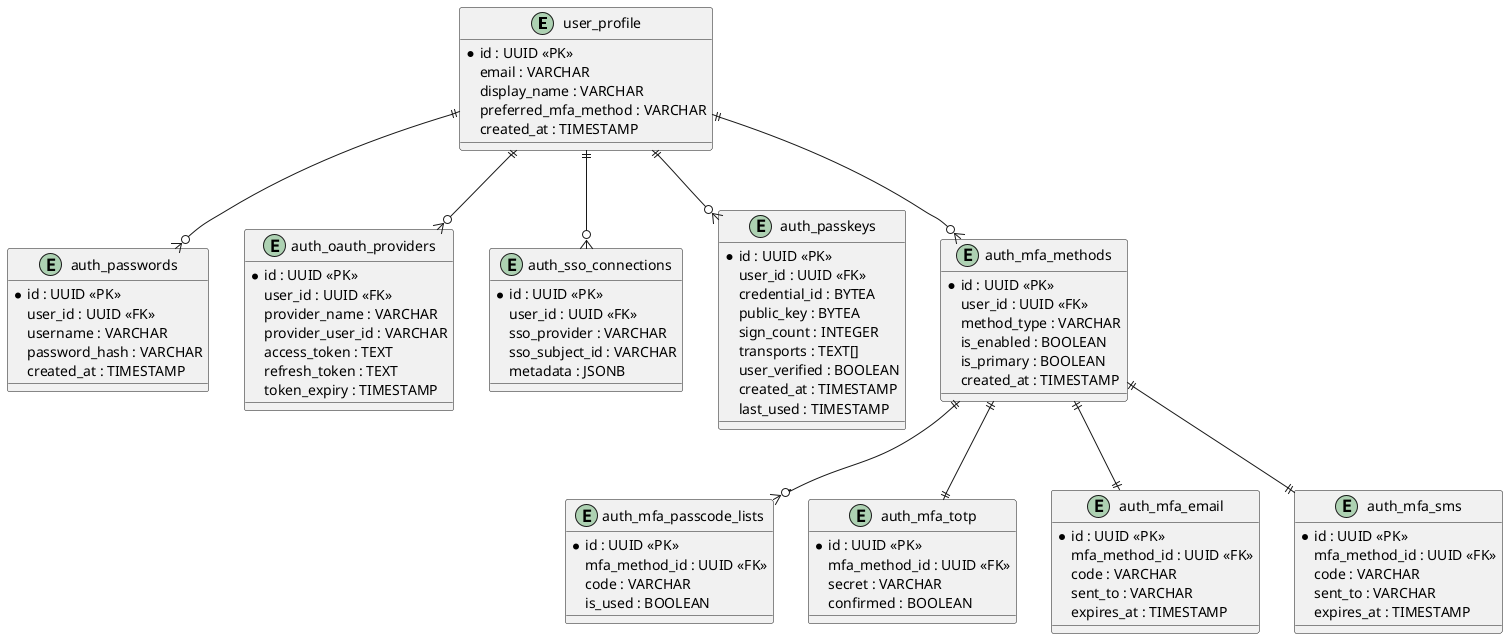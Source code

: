 @startuml DaysaveV1_Flexible_Auth
entity "user_profile" {
  *id : UUID <<PK>>
  email : VARCHAR
  display_name : VARCHAR
  preferred_mfa_method : VARCHAR
  created_at : TIMESTAMP
}

entity "auth_passwords" {
  *id : UUID <<PK>>
  user_id : UUID <<FK>>
  username : VARCHAR
  password_hash : VARCHAR
  created_at : TIMESTAMP
}

entity "auth_oauth_providers" {
  *id : UUID <<PK>>
  user_id : UUID <<FK>>
  provider_name : VARCHAR
  provider_user_id : VARCHAR
  access_token : TEXT
  refresh_token : TEXT
  token_expiry : TIMESTAMP
}

entity "auth_sso_connections" {
  *id : UUID <<PK>>
  user_id : UUID <<FK>>
  sso_provider : VARCHAR
  sso_subject_id : VARCHAR
  metadata : JSONB
}

entity "auth_passkeys" {
  *id : UUID <<PK>>
  user_id : UUID <<FK>>
  credential_id : BYTEA
  public_key : BYTEA
  sign_count : INTEGER
  transports : TEXT[]
  user_verified : BOOLEAN
  created_at : TIMESTAMP
  last_used : TIMESTAMP
}

entity "auth_mfa_methods" {
  *id : UUID <<PK>>
  user_id : UUID <<FK>>
  method_type : VARCHAR
  is_enabled : BOOLEAN
  is_primary : BOOLEAN
  created_at : TIMESTAMP
}

entity "auth_mfa_passcode_lists" {
  *id : UUID <<PK>>
  mfa_method_id : UUID <<FK>>
  code : VARCHAR
  is_used : BOOLEAN
}

entity "auth_mfa_totp" {
  *id : UUID <<PK>>
  mfa_method_id : UUID <<FK>>
  secret : VARCHAR
  confirmed : BOOLEAN
}

entity "auth_mfa_email" {
  *id : UUID <<PK>>
  mfa_method_id : UUID <<FK>>
  code : VARCHAR
  sent_to : VARCHAR
  expires_at : TIMESTAMP
}

entity "auth_mfa_sms" {
  *id : UUID <<PK>>
  mfa_method_id : UUID <<FK>>
  code : VARCHAR
  sent_to : VARCHAR
  expires_at : TIMESTAMP
}

user_profile ||--o{ auth_passwords
user_profile ||--o{ auth_oauth_providers
user_profile ||--o{ auth_sso_connections
user_profile ||--o{ auth_passkeys
user_profile ||--o{ auth_mfa_methods

auth_mfa_methods ||--o{ auth_mfa_passcode_lists
auth_mfa_methods ||--|| auth_mfa_totp
auth_mfa_methods ||--|| auth_mfa_email
auth_mfa_methods ||--|| auth_mfa_sms
@enduml
